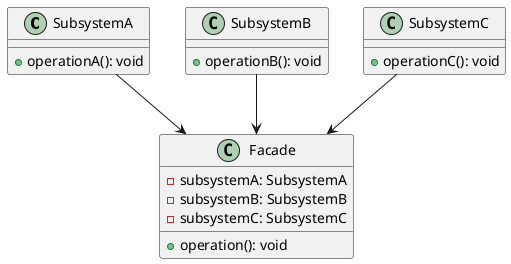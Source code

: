 @startuml Facade_Pattern
class SubsystemA {
    + operationA(): void
}

class SubsystemB {
    + operationB(): void
}

class SubsystemC {
    + operationC(): void
}

class Facade {
    - subsystemA: SubsystemA
    - subsystemB: SubsystemB
    - subsystemC: SubsystemC
    + operation(): void
}

SubsystemA --> Facade
SubsystemB --> Facade
SubsystemC --> Facade

@enduml
